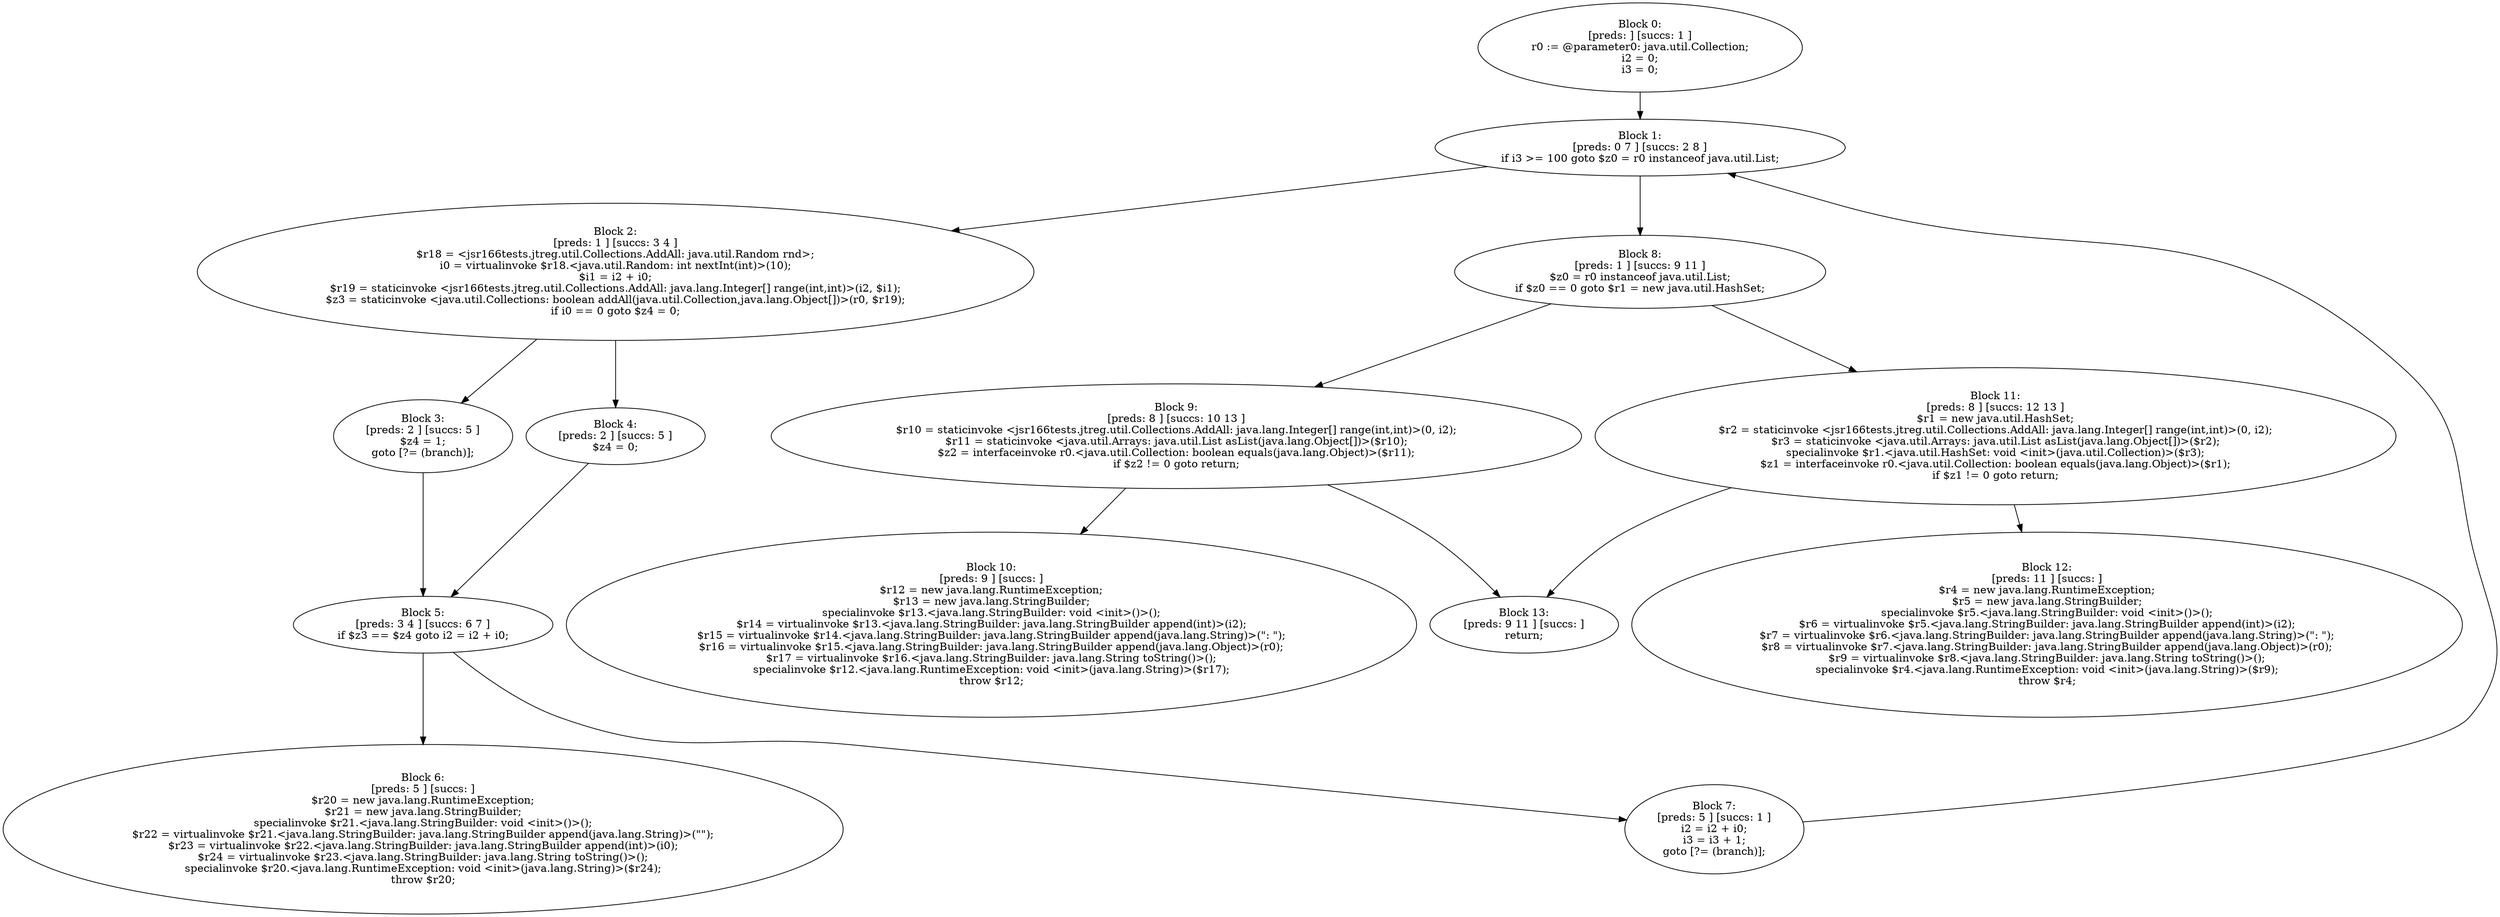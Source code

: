digraph "unitGraph" {
    "Block 0:
[preds: ] [succs: 1 ]
r0 := @parameter0: java.util.Collection;
i2 = 0;
i3 = 0;
"
    "Block 1:
[preds: 0 7 ] [succs: 2 8 ]
if i3 >= 100 goto $z0 = r0 instanceof java.util.List;
"
    "Block 2:
[preds: 1 ] [succs: 3 4 ]
$r18 = <jsr166tests.jtreg.util.Collections.AddAll: java.util.Random rnd>;
i0 = virtualinvoke $r18.<java.util.Random: int nextInt(int)>(10);
$i1 = i2 + i0;
$r19 = staticinvoke <jsr166tests.jtreg.util.Collections.AddAll: java.lang.Integer[] range(int,int)>(i2, $i1);
$z3 = staticinvoke <java.util.Collections: boolean addAll(java.util.Collection,java.lang.Object[])>(r0, $r19);
if i0 == 0 goto $z4 = 0;
"
    "Block 3:
[preds: 2 ] [succs: 5 ]
$z4 = 1;
goto [?= (branch)];
"
    "Block 4:
[preds: 2 ] [succs: 5 ]
$z4 = 0;
"
    "Block 5:
[preds: 3 4 ] [succs: 6 7 ]
if $z3 == $z4 goto i2 = i2 + i0;
"
    "Block 6:
[preds: 5 ] [succs: ]
$r20 = new java.lang.RuntimeException;
$r21 = new java.lang.StringBuilder;
specialinvoke $r21.<java.lang.StringBuilder: void <init>()>();
$r22 = virtualinvoke $r21.<java.lang.StringBuilder: java.lang.StringBuilder append(java.lang.String)>(\"\");
$r23 = virtualinvoke $r22.<java.lang.StringBuilder: java.lang.StringBuilder append(int)>(i0);
$r24 = virtualinvoke $r23.<java.lang.StringBuilder: java.lang.String toString()>();
specialinvoke $r20.<java.lang.RuntimeException: void <init>(java.lang.String)>($r24);
throw $r20;
"
    "Block 7:
[preds: 5 ] [succs: 1 ]
i2 = i2 + i0;
i3 = i3 + 1;
goto [?= (branch)];
"
    "Block 8:
[preds: 1 ] [succs: 9 11 ]
$z0 = r0 instanceof java.util.List;
if $z0 == 0 goto $r1 = new java.util.HashSet;
"
    "Block 9:
[preds: 8 ] [succs: 10 13 ]
$r10 = staticinvoke <jsr166tests.jtreg.util.Collections.AddAll: java.lang.Integer[] range(int,int)>(0, i2);
$r11 = staticinvoke <java.util.Arrays: java.util.List asList(java.lang.Object[])>($r10);
$z2 = interfaceinvoke r0.<java.util.Collection: boolean equals(java.lang.Object)>($r11);
if $z2 != 0 goto return;
"
    "Block 10:
[preds: 9 ] [succs: ]
$r12 = new java.lang.RuntimeException;
$r13 = new java.lang.StringBuilder;
specialinvoke $r13.<java.lang.StringBuilder: void <init>()>();
$r14 = virtualinvoke $r13.<java.lang.StringBuilder: java.lang.StringBuilder append(int)>(i2);
$r15 = virtualinvoke $r14.<java.lang.StringBuilder: java.lang.StringBuilder append(java.lang.String)>(\": \");
$r16 = virtualinvoke $r15.<java.lang.StringBuilder: java.lang.StringBuilder append(java.lang.Object)>(r0);
$r17 = virtualinvoke $r16.<java.lang.StringBuilder: java.lang.String toString()>();
specialinvoke $r12.<java.lang.RuntimeException: void <init>(java.lang.String)>($r17);
throw $r12;
"
    "Block 11:
[preds: 8 ] [succs: 12 13 ]
$r1 = new java.util.HashSet;
$r2 = staticinvoke <jsr166tests.jtreg.util.Collections.AddAll: java.lang.Integer[] range(int,int)>(0, i2);
$r3 = staticinvoke <java.util.Arrays: java.util.List asList(java.lang.Object[])>($r2);
specialinvoke $r1.<java.util.HashSet: void <init>(java.util.Collection)>($r3);
$z1 = interfaceinvoke r0.<java.util.Collection: boolean equals(java.lang.Object)>($r1);
if $z1 != 0 goto return;
"
    "Block 12:
[preds: 11 ] [succs: ]
$r4 = new java.lang.RuntimeException;
$r5 = new java.lang.StringBuilder;
specialinvoke $r5.<java.lang.StringBuilder: void <init>()>();
$r6 = virtualinvoke $r5.<java.lang.StringBuilder: java.lang.StringBuilder append(int)>(i2);
$r7 = virtualinvoke $r6.<java.lang.StringBuilder: java.lang.StringBuilder append(java.lang.String)>(\": \");
$r8 = virtualinvoke $r7.<java.lang.StringBuilder: java.lang.StringBuilder append(java.lang.Object)>(r0);
$r9 = virtualinvoke $r8.<java.lang.StringBuilder: java.lang.String toString()>();
specialinvoke $r4.<java.lang.RuntimeException: void <init>(java.lang.String)>($r9);
throw $r4;
"
    "Block 13:
[preds: 9 11 ] [succs: ]
return;
"
    "Block 0:
[preds: ] [succs: 1 ]
r0 := @parameter0: java.util.Collection;
i2 = 0;
i3 = 0;
"->"Block 1:
[preds: 0 7 ] [succs: 2 8 ]
if i3 >= 100 goto $z0 = r0 instanceof java.util.List;
";
    "Block 1:
[preds: 0 7 ] [succs: 2 8 ]
if i3 >= 100 goto $z0 = r0 instanceof java.util.List;
"->"Block 2:
[preds: 1 ] [succs: 3 4 ]
$r18 = <jsr166tests.jtreg.util.Collections.AddAll: java.util.Random rnd>;
i0 = virtualinvoke $r18.<java.util.Random: int nextInt(int)>(10);
$i1 = i2 + i0;
$r19 = staticinvoke <jsr166tests.jtreg.util.Collections.AddAll: java.lang.Integer[] range(int,int)>(i2, $i1);
$z3 = staticinvoke <java.util.Collections: boolean addAll(java.util.Collection,java.lang.Object[])>(r0, $r19);
if i0 == 0 goto $z4 = 0;
";
    "Block 1:
[preds: 0 7 ] [succs: 2 8 ]
if i3 >= 100 goto $z0 = r0 instanceof java.util.List;
"->"Block 8:
[preds: 1 ] [succs: 9 11 ]
$z0 = r0 instanceof java.util.List;
if $z0 == 0 goto $r1 = new java.util.HashSet;
";
    "Block 2:
[preds: 1 ] [succs: 3 4 ]
$r18 = <jsr166tests.jtreg.util.Collections.AddAll: java.util.Random rnd>;
i0 = virtualinvoke $r18.<java.util.Random: int nextInt(int)>(10);
$i1 = i2 + i0;
$r19 = staticinvoke <jsr166tests.jtreg.util.Collections.AddAll: java.lang.Integer[] range(int,int)>(i2, $i1);
$z3 = staticinvoke <java.util.Collections: boolean addAll(java.util.Collection,java.lang.Object[])>(r0, $r19);
if i0 == 0 goto $z4 = 0;
"->"Block 3:
[preds: 2 ] [succs: 5 ]
$z4 = 1;
goto [?= (branch)];
";
    "Block 2:
[preds: 1 ] [succs: 3 4 ]
$r18 = <jsr166tests.jtreg.util.Collections.AddAll: java.util.Random rnd>;
i0 = virtualinvoke $r18.<java.util.Random: int nextInt(int)>(10);
$i1 = i2 + i0;
$r19 = staticinvoke <jsr166tests.jtreg.util.Collections.AddAll: java.lang.Integer[] range(int,int)>(i2, $i1);
$z3 = staticinvoke <java.util.Collections: boolean addAll(java.util.Collection,java.lang.Object[])>(r0, $r19);
if i0 == 0 goto $z4 = 0;
"->"Block 4:
[preds: 2 ] [succs: 5 ]
$z4 = 0;
";
    "Block 3:
[preds: 2 ] [succs: 5 ]
$z4 = 1;
goto [?= (branch)];
"->"Block 5:
[preds: 3 4 ] [succs: 6 7 ]
if $z3 == $z4 goto i2 = i2 + i0;
";
    "Block 4:
[preds: 2 ] [succs: 5 ]
$z4 = 0;
"->"Block 5:
[preds: 3 4 ] [succs: 6 7 ]
if $z3 == $z4 goto i2 = i2 + i0;
";
    "Block 5:
[preds: 3 4 ] [succs: 6 7 ]
if $z3 == $z4 goto i2 = i2 + i0;
"->"Block 6:
[preds: 5 ] [succs: ]
$r20 = new java.lang.RuntimeException;
$r21 = new java.lang.StringBuilder;
specialinvoke $r21.<java.lang.StringBuilder: void <init>()>();
$r22 = virtualinvoke $r21.<java.lang.StringBuilder: java.lang.StringBuilder append(java.lang.String)>(\"\");
$r23 = virtualinvoke $r22.<java.lang.StringBuilder: java.lang.StringBuilder append(int)>(i0);
$r24 = virtualinvoke $r23.<java.lang.StringBuilder: java.lang.String toString()>();
specialinvoke $r20.<java.lang.RuntimeException: void <init>(java.lang.String)>($r24);
throw $r20;
";
    "Block 5:
[preds: 3 4 ] [succs: 6 7 ]
if $z3 == $z4 goto i2 = i2 + i0;
"->"Block 7:
[preds: 5 ] [succs: 1 ]
i2 = i2 + i0;
i3 = i3 + 1;
goto [?= (branch)];
";
    "Block 7:
[preds: 5 ] [succs: 1 ]
i2 = i2 + i0;
i3 = i3 + 1;
goto [?= (branch)];
"->"Block 1:
[preds: 0 7 ] [succs: 2 8 ]
if i3 >= 100 goto $z0 = r0 instanceof java.util.List;
";
    "Block 8:
[preds: 1 ] [succs: 9 11 ]
$z0 = r0 instanceof java.util.List;
if $z0 == 0 goto $r1 = new java.util.HashSet;
"->"Block 9:
[preds: 8 ] [succs: 10 13 ]
$r10 = staticinvoke <jsr166tests.jtreg.util.Collections.AddAll: java.lang.Integer[] range(int,int)>(0, i2);
$r11 = staticinvoke <java.util.Arrays: java.util.List asList(java.lang.Object[])>($r10);
$z2 = interfaceinvoke r0.<java.util.Collection: boolean equals(java.lang.Object)>($r11);
if $z2 != 0 goto return;
";
    "Block 8:
[preds: 1 ] [succs: 9 11 ]
$z0 = r0 instanceof java.util.List;
if $z0 == 0 goto $r1 = new java.util.HashSet;
"->"Block 11:
[preds: 8 ] [succs: 12 13 ]
$r1 = new java.util.HashSet;
$r2 = staticinvoke <jsr166tests.jtreg.util.Collections.AddAll: java.lang.Integer[] range(int,int)>(0, i2);
$r3 = staticinvoke <java.util.Arrays: java.util.List asList(java.lang.Object[])>($r2);
specialinvoke $r1.<java.util.HashSet: void <init>(java.util.Collection)>($r3);
$z1 = interfaceinvoke r0.<java.util.Collection: boolean equals(java.lang.Object)>($r1);
if $z1 != 0 goto return;
";
    "Block 9:
[preds: 8 ] [succs: 10 13 ]
$r10 = staticinvoke <jsr166tests.jtreg.util.Collections.AddAll: java.lang.Integer[] range(int,int)>(0, i2);
$r11 = staticinvoke <java.util.Arrays: java.util.List asList(java.lang.Object[])>($r10);
$z2 = interfaceinvoke r0.<java.util.Collection: boolean equals(java.lang.Object)>($r11);
if $z2 != 0 goto return;
"->"Block 10:
[preds: 9 ] [succs: ]
$r12 = new java.lang.RuntimeException;
$r13 = new java.lang.StringBuilder;
specialinvoke $r13.<java.lang.StringBuilder: void <init>()>();
$r14 = virtualinvoke $r13.<java.lang.StringBuilder: java.lang.StringBuilder append(int)>(i2);
$r15 = virtualinvoke $r14.<java.lang.StringBuilder: java.lang.StringBuilder append(java.lang.String)>(\": \");
$r16 = virtualinvoke $r15.<java.lang.StringBuilder: java.lang.StringBuilder append(java.lang.Object)>(r0);
$r17 = virtualinvoke $r16.<java.lang.StringBuilder: java.lang.String toString()>();
specialinvoke $r12.<java.lang.RuntimeException: void <init>(java.lang.String)>($r17);
throw $r12;
";
    "Block 9:
[preds: 8 ] [succs: 10 13 ]
$r10 = staticinvoke <jsr166tests.jtreg.util.Collections.AddAll: java.lang.Integer[] range(int,int)>(0, i2);
$r11 = staticinvoke <java.util.Arrays: java.util.List asList(java.lang.Object[])>($r10);
$z2 = interfaceinvoke r0.<java.util.Collection: boolean equals(java.lang.Object)>($r11);
if $z2 != 0 goto return;
"->"Block 13:
[preds: 9 11 ] [succs: ]
return;
";
    "Block 11:
[preds: 8 ] [succs: 12 13 ]
$r1 = new java.util.HashSet;
$r2 = staticinvoke <jsr166tests.jtreg.util.Collections.AddAll: java.lang.Integer[] range(int,int)>(0, i2);
$r3 = staticinvoke <java.util.Arrays: java.util.List asList(java.lang.Object[])>($r2);
specialinvoke $r1.<java.util.HashSet: void <init>(java.util.Collection)>($r3);
$z1 = interfaceinvoke r0.<java.util.Collection: boolean equals(java.lang.Object)>($r1);
if $z1 != 0 goto return;
"->"Block 12:
[preds: 11 ] [succs: ]
$r4 = new java.lang.RuntimeException;
$r5 = new java.lang.StringBuilder;
specialinvoke $r5.<java.lang.StringBuilder: void <init>()>();
$r6 = virtualinvoke $r5.<java.lang.StringBuilder: java.lang.StringBuilder append(int)>(i2);
$r7 = virtualinvoke $r6.<java.lang.StringBuilder: java.lang.StringBuilder append(java.lang.String)>(\": \");
$r8 = virtualinvoke $r7.<java.lang.StringBuilder: java.lang.StringBuilder append(java.lang.Object)>(r0);
$r9 = virtualinvoke $r8.<java.lang.StringBuilder: java.lang.String toString()>();
specialinvoke $r4.<java.lang.RuntimeException: void <init>(java.lang.String)>($r9);
throw $r4;
";
    "Block 11:
[preds: 8 ] [succs: 12 13 ]
$r1 = new java.util.HashSet;
$r2 = staticinvoke <jsr166tests.jtreg.util.Collections.AddAll: java.lang.Integer[] range(int,int)>(0, i2);
$r3 = staticinvoke <java.util.Arrays: java.util.List asList(java.lang.Object[])>($r2);
specialinvoke $r1.<java.util.HashSet: void <init>(java.util.Collection)>($r3);
$z1 = interfaceinvoke r0.<java.util.Collection: boolean equals(java.lang.Object)>($r1);
if $z1 != 0 goto return;
"->"Block 13:
[preds: 9 11 ] [succs: ]
return;
";
}
